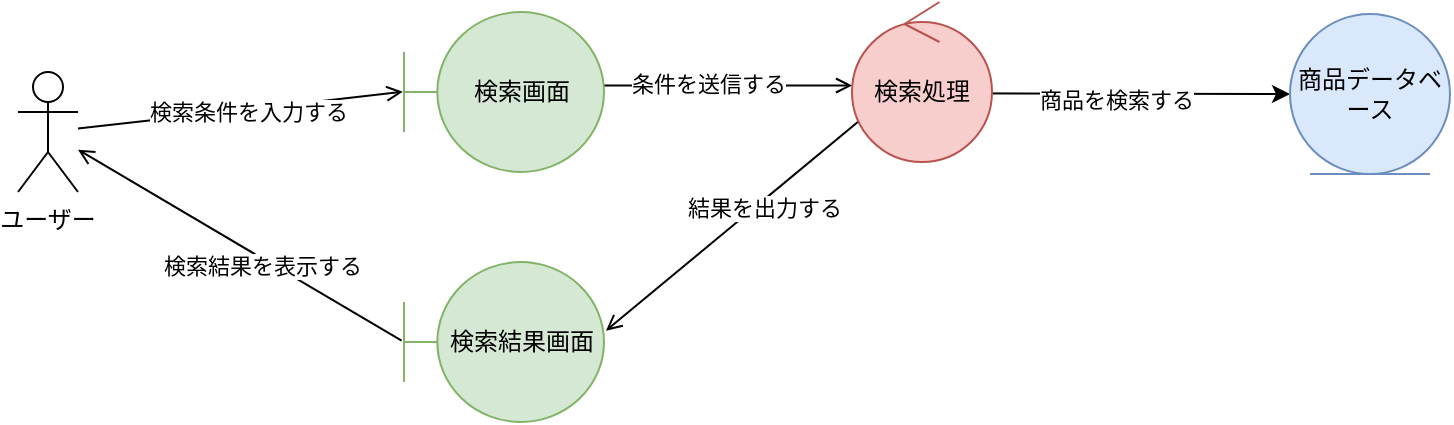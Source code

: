 <mxfile>
    <diagram id="KS1nAZN_LTNEMH9pntbv" name="商品検索">
        <mxGraphModel dx="346" dy="467" grid="1" gridSize="10" guides="1" tooltips="1" connect="1" arrows="1" fold="1" page="1" pageScale="1" pageWidth="827" pageHeight="1169" math="0" shadow="0">
            <root>
                <mxCell id="0"/>
                <mxCell id="1" parent="0"/>
                <mxCell id="28" value="ユーザー" style="shape=umlActor;verticalLabelPosition=bottom;verticalAlign=top;" parent="1" vertex="1">
                    <mxGeometry x="37" y="75" width="30" height="60" as="geometry"/>
                </mxCell>
                <mxCell id="37" style="endArrow=open;entryX=-0.006;entryY=0.499;entryDx=0;entryDy=0;entryPerimeter=0;" parent="1" source="28" target="42" edge="1">
                    <mxGeometry relative="1" as="geometry">
                        <mxPoint x="230" y="84.153" as="targetPoint"/>
                    </mxGeometry>
                </mxCell>
                <mxCell id="46" value="検索条件を入力する" style="edgeLabel;html=1;align=center;verticalAlign=middle;resizable=0;points=[];" vertex="1" connectable="0" parent="37">
                    <mxGeometry x="0.044" y="-1" relative="1" as="geometry">
                        <mxPoint as="offset"/>
                    </mxGeometry>
                </mxCell>
                <mxCell id="38" style="endArrow=open;exitX=0.985;exitY=0.459;exitDx=0;exitDy=0;exitPerimeter=0;entryX=0.001;entryY=0.522;entryDx=0;entryDy=0;entryPerimeter=0;" parent="1" source="42" target="43" edge="1">
                    <mxGeometry relative="1" as="geometry">
                        <mxPoint x="306" y="80.998" as="sourcePoint"/>
                        <mxPoint x="430.005" y="84.348" as="targetPoint"/>
                    </mxGeometry>
                </mxCell>
                <mxCell id="47" value="条件を送信する" style="edgeLabel;html=1;align=center;verticalAlign=middle;resizable=0;points=[];" vertex="1" connectable="0" parent="38">
                    <mxGeometry x="-0.157" y="1" relative="1" as="geometry">
                        <mxPoint as="offset"/>
                    </mxGeometry>
                </mxCell>
                <mxCell id="39" style="endArrow=classic;startArrow=classic;entryX=0;entryY=0.5;entryDx=0;entryDy=0;" parent="1" target="44" edge="1">
                    <mxGeometry relative="1" as="geometry">
                        <mxPoint x="489.994" y="85.674" as="sourcePoint"/>
                        <mxPoint x="630.008" y="89.326" as="targetPoint"/>
                    </mxGeometry>
                </mxCell>
                <mxCell id="48" value="商品を検索する" style="edgeLabel;html=1;align=center;verticalAlign=middle;resizable=0;points=[];" vertex="1" connectable="0" parent="39">
                    <mxGeometry x="0.051" y="-3" relative="1" as="geometry">
                        <mxPoint as="offset"/>
                    </mxGeometry>
                </mxCell>
                <mxCell id="40" style="endArrow=open;entryX=1.01;entryY=0.429;entryDx=0;entryDy=0;entryPerimeter=0;exitX=0.076;exitY=0.725;exitDx=0;exitDy=0;exitPerimeter=0;" parent="1" target="45" edge="1" source="43">
                    <mxGeometry relative="1" as="geometry">
                        <mxPoint x="434.841" y="104.065" as="sourcePoint"/>
                        <mxPoint x="306" y="201.317" as="targetPoint"/>
                    </mxGeometry>
                </mxCell>
                <mxCell id="49" value="結果を出力する" style="edgeLabel;html=1;align=center;verticalAlign=middle;resizable=0;points=[];" vertex="1" connectable="0" parent="40">
                    <mxGeometry x="-0.196" y="3" relative="1" as="geometry">
                        <mxPoint as="offset"/>
                    </mxGeometry>
                </mxCell>
                <mxCell id="41" style="endArrow=open;exitX=-0.012;exitY=0.492;exitDx=0;exitDy=0;exitPerimeter=0;" parent="1" source="45" target="28" edge="1">
                    <mxGeometry relative="1" as="geometry">
                        <mxPoint x="230" y="203.005" as="sourcePoint"/>
                    </mxGeometry>
                </mxCell>
                <mxCell id="50" value="検索結果を表示する" style="edgeLabel;html=1;align=center;verticalAlign=middle;resizable=0;points=[];" vertex="1" connectable="0" parent="41">
                    <mxGeometry x="-0.15" y="3" relative="1" as="geometry">
                        <mxPoint as="offset"/>
                    </mxGeometry>
                </mxCell>
                <mxCell id="42" value="検索画面" style="shape=umlBoundary;whiteSpace=wrap;html=1;fillColor=#d5e8d4;strokeColor=#82b366;" parent="1" vertex="1">
                    <mxGeometry x="230" y="45" width="100" height="80" as="geometry"/>
                </mxCell>
                <mxCell id="43" value="検索処理" style="ellipse;shape=umlControl;whiteSpace=wrap;html=1;fillColor=#f8cecc;strokeColor=#b85450;" parent="1" vertex="1">
                    <mxGeometry x="454" y="40" width="70" height="80" as="geometry"/>
                </mxCell>
                <mxCell id="44" value="商品データベース" style="ellipse;shape=umlEntity;whiteSpace=wrap;html=1;fillColor=#dae8fc;strokeColor=#6c8ebf;" parent="1" vertex="1">
                    <mxGeometry x="673" y="46" width="80" height="80" as="geometry"/>
                </mxCell>
                <mxCell id="45" value="検索結果画面" style="shape=umlBoundary;whiteSpace=wrap;html=1;fillColor=#d5e8d4;strokeColor=#82b366;" parent="1" vertex="1">
                    <mxGeometry x="230" y="170" width="100" height="80" as="geometry"/>
                </mxCell>
            </root>
        </mxGraphModel>
    </diagram>
</mxfile>